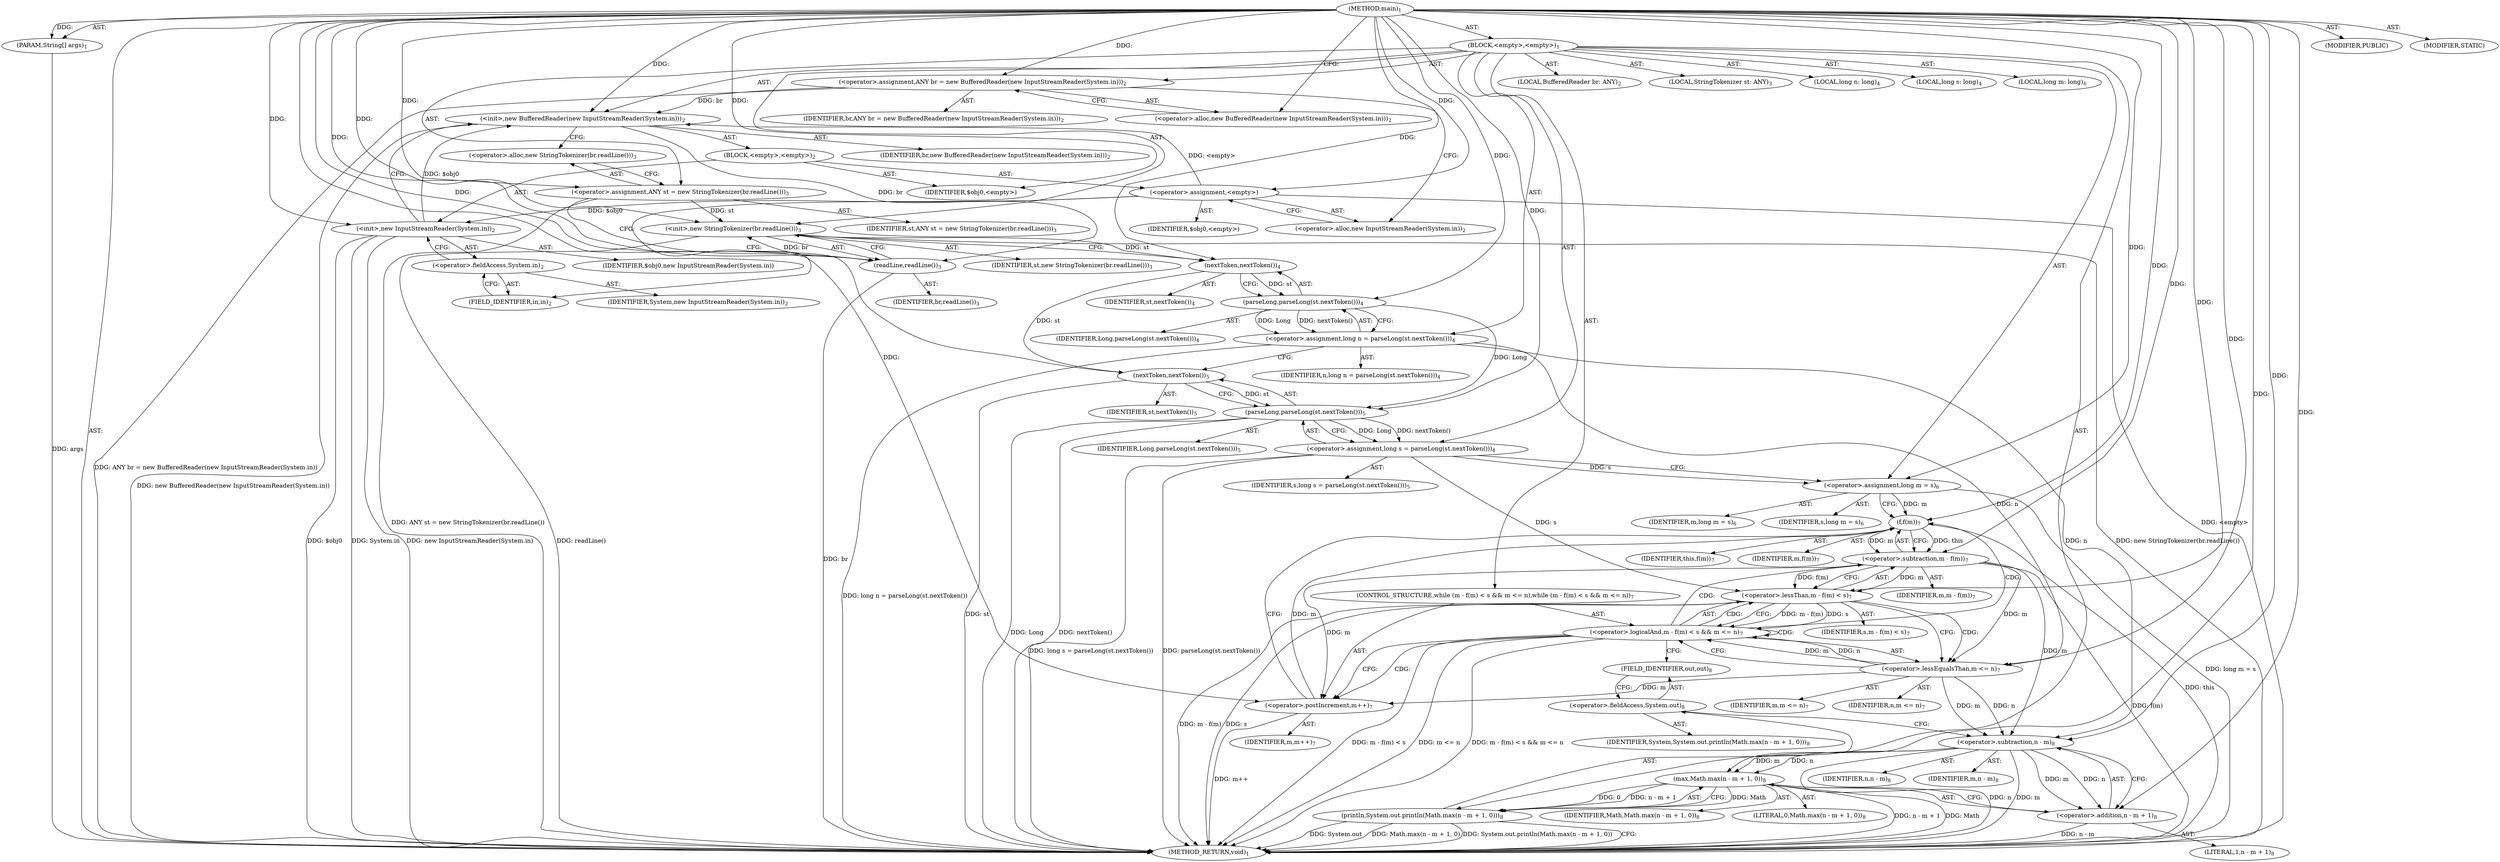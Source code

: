 digraph "main" {  
"21" [label = <(METHOD,main)<SUB>1</SUB>> ]
"22" [label = <(PARAM,String[] args)<SUB>1</SUB>> ]
"23" [label = <(BLOCK,&lt;empty&gt;,&lt;empty&gt;)<SUB>1</SUB>> ]
"4" [label = <(LOCAL,BufferedReader br: ANY)<SUB>2</SUB>> ]
"24" [label = <(&lt;operator&gt;.assignment,ANY br = new BufferedReader(new InputStreamReader(System.in)))<SUB>2</SUB>> ]
"25" [label = <(IDENTIFIER,br,ANY br = new BufferedReader(new InputStreamReader(System.in)))<SUB>2</SUB>> ]
"26" [label = <(&lt;operator&gt;.alloc,new BufferedReader(new InputStreamReader(System.in)))<SUB>2</SUB>> ]
"27" [label = <(&lt;init&gt;,new BufferedReader(new InputStreamReader(System.in)))<SUB>2</SUB>> ]
"3" [label = <(IDENTIFIER,br,new BufferedReader(new InputStreamReader(System.in)))<SUB>2</SUB>> ]
"28" [label = <(BLOCK,&lt;empty&gt;,&lt;empty&gt;)<SUB>2</SUB>> ]
"29" [label = <(&lt;operator&gt;.assignment,&lt;empty&gt;)> ]
"30" [label = <(IDENTIFIER,$obj0,&lt;empty&gt;)> ]
"31" [label = <(&lt;operator&gt;.alloc,new InputStreamReader(System.in))<SUB>2</SUB>> ]
"32" [label = <(&lt;init&gt;,new InputStreamReader(System.in))<SUB>2</SUB>> ]
"33" [label = <(IDENTIFIER,$obj0,new InputStreamReader(System.in))> ]
"34" [label = <(&lt;operator&gt;.fieldAccess,System.in)<SUB>2</SUB>> ]
"35" [label = <(IDENTIFIER,System,new InputStreamReader(System.in))<SUB>2</SUB>> ]
"36" [label = <(FIELD_IDENTIFIER,in,in)<SUB>2</SUB>> ]
"37" [label = <(IDENTIFIER,$obj0,&lt;empty&gt;)> ]
"6" [label = <(LOCAL,StringTokenizer st: ANY)<SUB>3</SUB>> ]
"38" [label = <(&lt;operator&gt;.assignment,ANY st = new StringTokenizer(br.readLine()))<SUB>3</SUB>> ]
"39" [label = <(IDENTIFIER,st,ANY st = new StringTokenizer(br.readLine()))<SUB>3</SUB>> ]
"40" [label = <(&lt;operator&gt;.alloc,new StringTokenizer(br.readLine()))<SUB>3</SUB>> ]
"41" [label = <(&lt;init&gt;,new StringTokenizer(br.readLine()))<SUB>3</SUB>> ]
"5" [label = <(IDENTIFIER,st,new StringTokenizer(br.readLine()))<SUB>3</SUB>> ]
"42" [label = <(readLine,readLine())<SUB>3</SUB>> ]
"43" [label = <(IDENTIFIER,br,readLine())<SUB>3</SUB>> ]
"44" [label = <(LOCAL,long n: long)<SUB>4</SUB>> ]
"45" [label = <(LOCAL,long s: long)<SUB>4</SUB>> ]
"46" [label = <(&lt;operator&gt;.assignment,long n = parseLong(st.nextToken()))<SUB>4</SUB>> ]
"47" [label = <(IDENTIFIER,n,long n = parseLong(st.nextToken()))<SUB>4</SUB>> ]
"48" [label = <(parseLong,parseLong(st.nextToken()))<SUB>4</SUB>> ]
"49" [label = <(IDENTIFIER,Long,parseLong(st.nextToken()))<SUB>4</SUB>> ]
"50" [label = <(nextToken,nextToken())<SUB>4</SUB>> ]
"51" [label = <(IDENTIFIER,st,nextToken())<SUB>4</SUB>> ]
"52" [label = <(&lt;operator&gt;.assignment,long s = parseLong(st.nextToken()))<SUB>4</SUB>> ]
"53" [label = <(IDENTIFIER,s,long s = parseLong(st.nextToken()))<SUB>5</SUB>> ]
"54" [label = <(parseLong,parseLong(st.nextToken()))<SUB>5</SUB>> ]
"55" [label = <(IDENTIFIER,Long,parseLong(st.nextToken()))<SUB>5</SUB>> ]
"56" [label = <(nextToken,nextToken())<SUB>5</SUB>> ]
"57" [label = <(IDENTIFIER,st,nextToken())<SUB>5</SUB>> ]
"58" [label = <(LOCAL,long m: long)<SUB>6</SUB>> ]
"59" [label = <(&lt;operator&gt;.assignment,long m = s)<SUB>6</SUB>> ]
"60" [label = <(IDENTIFIER,m,long m = s)<SUB>6</SUB>> ]
"61" [label = <(IDENTIFIER,s,long m = s)<SUB>6</SUB>> ]
"62" [label = <(CONTROL_STRUCTURE,while (m - f(m) &lt; s &amp;&amp; m &lt;= n),while (m - f(m) &lt; s &amp;&amp; m &lt;= n))<SUB>7</SUB>> ]
"63" [label = <(&lt;operator&gt;.logicalAnd,m - f(m) &lt; s &amp;&amp; m &lt;= n)<SUB>7</SUB>> ]
"64" [label = <(&lt;operator&gt;.lessThan,m - f(m) &lt; s)<SUB>7</SUB>> ]
"65" [label = <(&lt;operator&gt;.subtraction,m - f(m))<SUB>7</SUB>> ]
"66" [label = <(IDENTIFIER,m,m - f(m))<SUB>7</SUB>> ]
"67" [label = <(f,f(m))<SUB>7</SUB>> ]
"68" [label = <(IDENTIFIER,this,f(m))<SUB>7</SUB>> ]
"69" [label = <(IDENTIFIER,m,f(m))<SUB>7</SUB>> ]
"70" [label = <(IDENTIFIER,s,m - f(m) &lt; s)<SUB>7</SUB>> ]
"71" [label = <(&lt;operator&gt;.lessEqualsThan,m &lt;= n)<SUB>7</SUB>> ]
"72" [label = <(IDENTIFIER,m,m &lt;= n)<SUB>7</SUB>> ]
"73" [label = <(IDENTIFIER,n,m &lt;= n)<SUB>7</SUB>> ]
"74" [label = <(&lt;operator&gt;.postIncrement,m++)<SUB>7</SUB>> ]
"75" [label = <(IDENTIFIER,m,m++)<SUB>7</SUB>> ]
"76" [label = <(println,System.out.println(Math.max(n - m + 1, 0)))<SUB>8</SUB>> ]
"77" [label = <(&lt;operator&gt;.fieldAccess,System.out)<SUB>8</SUB>> ]
"78" [label = <(IDENTIFIER,System,System.out.println(Math.max(n - m + 1, 0)))<SUB>8</SUB>> ]
"79" [label = <(FIELD_IDENTIFIER,out,out)<SUB>8</SUB>> ]
"80" [label = <(max,Math.max(n - m + 1, 0))<SUB>8</SUB>> ]
"81" [label = <(IDENTIFIER,Math,Math.max(n - m + 1, 0))<SUB>8</SUB>> ]
"82" [label = <(&lt;operator&gt;.addition,n - m + 1)<SUB>8</SUB>> ]
"83" [label = <(&lt;operator&gt;.subtraction,n - m)<SUB>8</SUB>> ]
"84" [label = <(IDENTIFIER,n,n - m)<SUB>8</SUB>> ]
"85" [label = <(IDENTIFIER,m,n - m)<SUB>8</SUB>> ]
"86" [label = <(LITERAL,1,n - m + 1)<SUB>8</SUB>> ]
"87" [label = <(LITERAL,0,Math.max(n - m + 1, 0))<SUB>8</SUB>> ]
"88" [label = <(MODIFIER,PUBLIC)> ]
"89" [label = <(MODIFIER,STATIC)> ]
"90" [label = <(METHOD_RETURN,void)<SUB>1</SUB>> ]
  "21" -> "22"  [ label = "AST: "] 
  "21" -> "23"  [ label = "AST: "] 
  "21" -> "88"  [ label = "AST: "] 
  "21" -> "89"  [ label = "AST: "] 
  "21" -> "90"  [ label = "AST: "] 
  "23" -> "4"  [ label = "AST: "] 
  "23" -> "24"  [ label = "AST: "] 
  "23" -> "27"  [ label = "AST: "] 
  "23" -> "6"  [ label = "AST: "] 
  "23" -> "38"  [ label = "AST: "] 
  "23" -> "41"  [ label = "AST: "] 
  "23" -> "44"  [ label = "AST: "] 
  "23" -> "45"  [ label = "AST: "] 
  "23" -> "46"  [ label = "AST: "] 
  "23" -> "52"  [ label = "AST: "] 
  "23" -> "58"  [ label = "AST: "] 
  "23" -> "59"  [ label = "AST: "] 
  "23" -> "62"  [ label = "AST: "] 
  "23" -> "76"  [ label = "AST: "] 
  "24" -> "25"  [ label = "AST: "] 
  "24" -> "26"  [ label = "AST: "] 
  "27" -> "3"  [ label = "AST: "] 
  "27" -> "28"  [ label = "AST: "] 
  "28" -> "29"  [ label = "AST: "] 
  "28" -> "32"  [ label = "AST: "] 
  "28" -> "37"  [ label = "AST: "] 
  "29" -> "30"  [ label = "AST: "] 
  "29" -> "31"  [ label = "AST: "] 
  "32" -> "33"  [ label = "AST: "] 
  "32" -> "34"  [ label = "AST: "] 
  "34" -> "35"  [ label = "AST: "] 
  "34" -> "36"  [ label = "AST: "] 
  "38" -> "39"  [ label = "AST: "] 
  "38" -> "40"  [ label = "AST: "] 
  "41" -> "5"  [ label = "AST: "] 
  "41" -> "42"  [ label = "AST: "] 
  "42" -> "43"  [ label = "AST: "] 
  "46" -> "47"  [ label = "AST: "] 
  "46" -> "48"  [ label = "AST: "] 
  "48" -> "49"  [ label = "AST: "] 
  "48" -> "50"  [ label = "AST: "] 
  "50" -> "51"  [ label = "AST: "] 
  "52" -> "53"  [ label = "AST: "] 
  "52" -> "54"  [ label = "AST: "] 
  "54" -> "55"  [ label = "AST: "] 
  "54" -> "56"  [ label = "AST: "] 
  "56" -> "57"  [ label = "AST: "] 
  "59" -> "60"  [ label = "AST: "] 
  "59" -> "61"  [ label = "AST: "] 
  "62" -> "63"  [ label = "AST: "] 
  "62" -> "74"  [ label = "AST: "] 
  "63" -> "64"  [ label = "AST: "] 
  "63" -> "71"  [ label = "AST: "] 
  "64" -> "65"  [ label = "AST: "] 
  "64" -> "70"  [ label = "AST: "] 
  "65" -> "66"  [ label = "AST: "] 
  "65" -> "67"  [ label = "AST: "] 
  "67" -> "68"  [ label = "AST: "] 
  "67" -> "69"  [ label = "AST: "] 
  "71" -> "72"  [ label = "AST: "] 
  "71" -> "73"  [ label = "AST: "] 
  "74" -> "75"  [ label = "AST: "] 
  "76" -> "77"  [ label = "AST: "] 
  "76" -> "80"  [ label = "AST: "] 
  "77" -> "78"  [ label = "AST: "] 
  "77" -> "79"  [ label = "AST: "] 
  "80" -> "81"  [ label = "AST: "] 
  "80" -> "82"  [ label = "AST: "] 
  "80" -> "87"  [ label = "AST: "] 
  "82" -> "83"  [ label = "AST: "] 
  "82" -> "86"  [ label = "AST: "] 
  "83" -> "84"  [ label = "AST: "] 
  "83" -> "85"  [ label = "AST: "] 
  "24" -> "31"  [ label = "CFG: "] 
  "27" -> "40"  [ label = "CFG: "] 
  "38" -> "42"  [ label = "CFG: "] 
  "41" -> "50"  [ label = "CFG: "] 
  "46" -> "56"  [ label = "CFG: "] 
  "52" -> "59"  [ label = "CFG: "] 
  "59" -> "67"  [ label = "CFG: "] 
  "76" -> "90"  [ label = "CFG: "] 
  "26" -> "24"  [ label = "CFG: "] 
  "40" -> "38"  [ label = "CFG: "] 
  "42" -> "41"  [ label = "CFG: "] 
  "48" -> "46"  [ label = "CFG: "] 
  "54" -> "52"  [ label = "CFG: "] 
  "63" -> "74"  [ label = "CFG: "] 
  "63" -> "79"  [ label = "CFG: "] 
  "74" -> "67"  [ label = "CFG: "] 
  "77" -> "83"  [ label = "CFG: "] 
  "80" -> "76"  [ label = "CFG: "] 
  "29" -> "36"  [ label = "CFG: "] 
  "32" -> "27"  [ label = "CFG: "] 
  "50" -> "48"  [ label = "CFG: "] 
  "56" -> "54"  [ label = "CFG: "] 
  "64" -> "63"  [ label = "CFG: "] 
  "64" -> "71"  [ label = "CFG: "] 
  "71" -> "63"  [ label = "CFG: "] 
  "79" -> "77"  [ label = "CFG: "] 
  "82" -> "80"  [ label = "CFG: "] 
  "31" -> "29"  [ label = "CFG: "] 
  "34" -> "32"  [ label = "CFG: "] 
  "65" -> "64"  [ label = "CFG: "] 
  "83" -> "82"  [ label = "CFG: "] 
  "36" -> "34"  [ label = "CFG: "] 
  "67" -> "65"  [ label = "CFG: "] 
  "21" -> "26"  [ label = "CFG: "] 
  "22" -> "90"  [ label = "DDG: args"] 
  "24" -> "90"  [ label = "DDG: ANY br = new BufferedReader(new InputStreamReader(System.in))"] 
  "29" -> "90"  [ label = "DDG: &lt;empty&gt;"] 
  "32" -> "90"  [ label = "DDG: $obj0"] 
  "32" -> "90"  [ label = "DDG: System.in"] 
  "32" -> "90"  [ label = "DDG: new InputStreamReader(System.in)"] 
  "27" -> "90"  [ label = "DDG: new BufferedReader(new InputStreamReader(System.in))"] 
  "38" -> "90"  [ label = "DDG: ANY st = new StringTokenizer(br.readLine())"] 
  "42" -> "90"  [ label = "DDG: br"] 
  "41" -> "90"  [ label = "DDG: readLine()"] 
  "41" -> "90"  [ label = "DDG: new StringTokenizer(br.readLine())"] 
  "46" -> "90"  [ label = "DDG: long n = parseLong(st.nextToken())"] 
  "54" -> "90"  [ label = "DDG: Long"] 
  "56" -> "90"  [ label = "DDG: st"] 
  "54" -> "90"  [ label = "DDG: nextToken()"] 
  "52" -> "90"  [ label = "DDG: parseLong(st.nextToken())"] 
  "52" -> "90"  [ label = "DDG: long s = parseLong(st.nextToken())"] 
  "59" -> "90"  [ label = "DDG: long m = s"] 
  "65" -> "90"  [ label = "DDG: f(m)"] 
  "64" -> "90"  [ label = "DDG: m - f(m)"] 
  "64" -> "90"  [ label = "DDG: s"] 
  "63" -> "90"  [ label = "DDG: m - f(m) &lt; s"] 
  "63" -> "90"  [ label = "DDG: m &lt;= n"] 
  "63" -> "90"  [ label = "DDG: m - f(m) &lt; s &amp;&amp; m &lt;= n"] 
  "76" -> "90"  [ label = "DDG: System.out"] 
  "83" -> "90"  [ label = "DDG: n"] 
  "83" -> "90"  [ label = "DDG: m"] 
  "82" -> "90"  [ label = "DDG: n - m"] 
  "80" -> "90"  [ label = "DDG: n - m + 1"] 
  "76" -> "90"  [ label = "DDG: Math.max(n - m + 1, 0)"] 
  "76" -> "90"  [ label = "DDG: System.out.println(Math.max(n - m + 1, 0))"] 
  "74" -> "90"  [ label = "DDG: m++"] 
  "67" -> "90"  [ label = "DDG: this"] 
  "80" -> "90"  [ label = "DDG: Math"] 
  "21" -> "22"  [ label = "DDG: "] 
  "21" -> "24"  [ label = "DDG: "] 
  "21" -> "38"  [ label = "DDG: "] 
  "48" -> "46"  [ label = "DDG: Long"] 
  "48" -> "46"  [ label = "DDG: nextToken()"] 
  "54" -> "52"  [ label = "DDG: Long"] 
  "54" -> "52"  [ label = "DDG: nextToken()"] 
  "52" -> "59"  [ label = "DDG: s"] 
  "21" -> "59"  [ label = "DDG: "] 
  "24" -> "27"  [ label = "DDG: br"] 
  "21" -> "27"  [ label = "DDG: "] 
  "29" -> "27"  [ label = "DDG: &lt;empty&gt;"] 
  "32" -> "27"  [ label = "DDG: $obj0"] 
  "38" -> "41"  [ label = "DDG: st"] 
  "21" -> "41"  [ label = "DDG: "] 
  "42" -> "41"  [ label = "DDG: br"] 
  "80" -> "76"  [ label = "DDG: Math"] 
  "80" -> "76"  [ label = "DDG: n - m + 1"] 
  "80" -> "76"  [ label = "DDG: 0"] 
  "21" -> "29"  [ label = "DDG: "] 
  "21" -> "37"  [ label = "DDG: "] 
  "27" -> "42"  [ label = "DDG: br"] 
  "21" -> "42"  [ label = "DDG: "] 
  "21" -> "48"  [ label = "DDG: "] 
  "50" -> "48"  [ label = "DDG: st"] 
  "48" -> "54"  [ label = "DDG: Long"] 
  "21" -> "54"  [ label = "DDG: "] 
  "56" -> "54"  [ label = "DDG: st"] 
  "64" -> "63"  [ label = "DDG: m - f(m)"] 
  "64" -> "63"  [ label = "DDG: s"] 
  "71" -> "63"  [ label = "DDG: m"] 
  "71" -> "63"  [ label = "DDG: n"] 
  "65" -> "74"  [ label = "DDG: m"] 
  "71" -> "74"  [ label = "DDG: m"] 
  "21" -> "74"  [ label = "DDG: "] 
  "21" -> "80"  [ label = "DDG: "] 
  "83" -> "80"  [ label = "DDG: n"] 
  "83" -> "80"  [ label = "DDG: m"] 
  "29" -> "32"  [ label = "DDG: $obj0"] 
  "21" -> "32"  [ label = "DDG: "] 
  "41" -> "50"  [ label = "DDG: st"] 
  "21" -> "50"  [ label = "DDG: "] 
  "50" -> "56"  [ label = "DDG: st"] 
  "21" -> "56"  [ label = "DDG: "] 
  "65" -> "64"  [ label = "DDG: m"] 
  "65" -> "64"  [ label = "DDG: f(m)"] 
  "21" -> "64"  [ label = "DDG: "] 
  "52" -> "64"  [ label = "DDG: s"] 
  "65" -> "71"  [ label = "DDG: m"] 
  "21" -> "71"  [ label = "DDG: "] 
  "46" -> "71"  [ label = "DDG: n"] 
  "83" -> "82"  [ label = "DDG: n"] 
  "83" -> "82"  [ label = "DDG: m"] 
  "21" -> "82"  [ label = "DDG: "] 
  "67" -> "65"  [ label = "DDG: m"] 
  "21" -> "65"  [ label = "DDG: "] 
  "67" -> "65"  [ label = "DDG: this"] 
  "46" -> "83"  [ label = "DDG: n"] 
  "71" -> "83"  [ label = "DDG: n"] 
  "21" -> "83"  [ label = "DDG: "] 
  "65" -> "83"  [ label = "DDG: m"] 
  "71" -> "83"  [ label = "DDG: m"] 
  "21" -> "67"  [ label = "DDG: "] 
  "59" -> "67"  [ label = "DDG: m"] 
  "74" -> "67"  [ label = "DDG: m"] 
  "63" -> "65"  [ label = "CDG: "] 
  "63" -> "64"  [ label = "CDG: "] 
  "63" -> "67"  [ label = "CDG: "] 
  "63" -> "74"  [ label = "CDG: "] 
  "63" -> "63"  [ label = "CDG: "] 
  "64" -> "71"  [ label = "CDG: "] 
}
